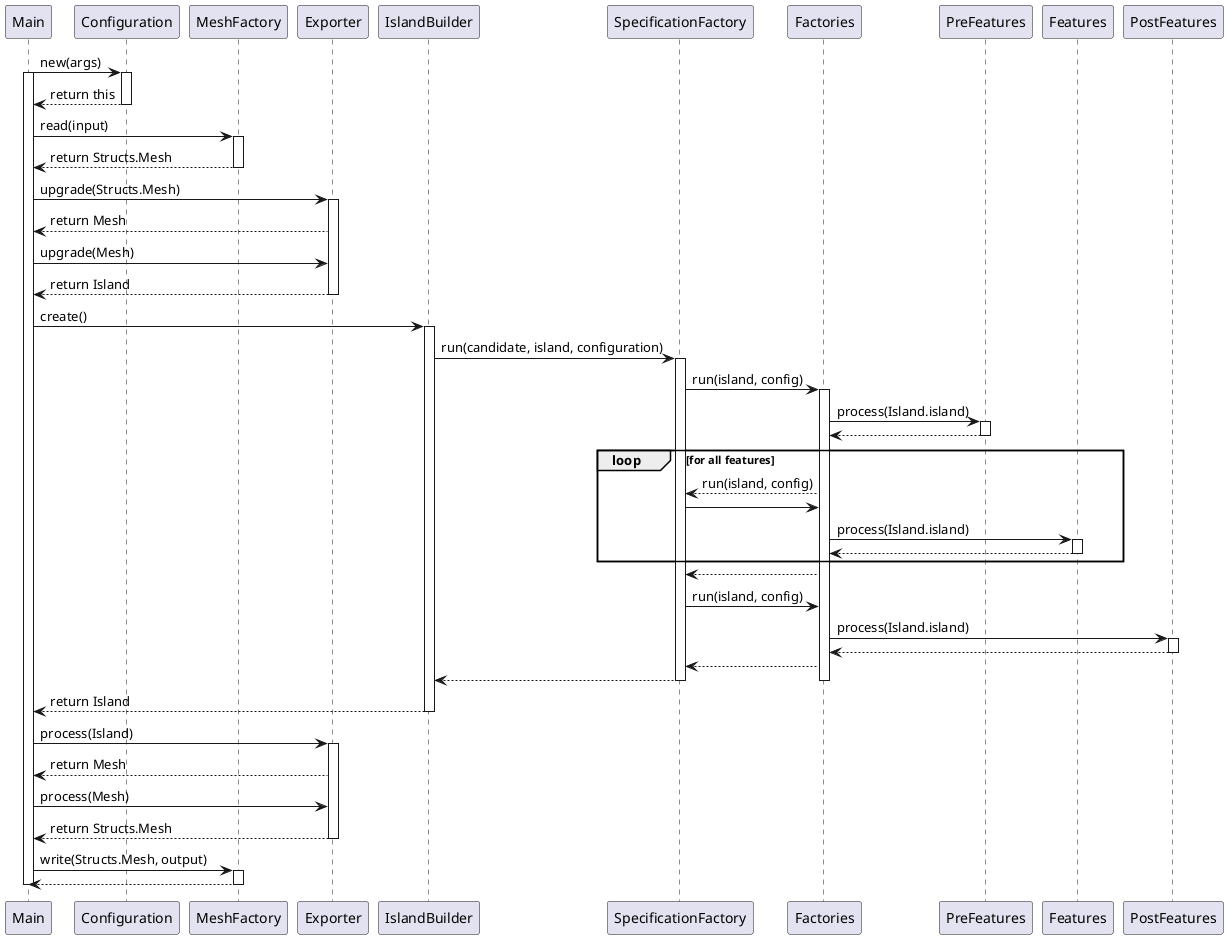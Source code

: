 @startuml

participant Main
participant Configuration
participant MeshFactory
participant Exporter
participant IslandBuilder
participant SpecificationFactory
participant Factories
participant PreFeatures
participant Features
participant PostFeatures


Main -> Configuration : new(args)
activate Main
activate Configuration

Configuration --> Main : return this
deactivate Configuration

Main -> MeshFactory : read(input)
activate MeshFactory
MeshFactory --> Main : return Structs.Mesh
deactivate MeshFactory


Main -> Exporter : upgrade(Structs.Mesh)
activate Exporter
Exporter --> Main : return Mesh
Main -> Exporter : upgrade(Mesh)
Exporter --> Main : return Island
deactivate Exporter

Main -> IslandBuilder : create()
activate IslandBuilder

IslandBuilder -> SpecificationFactory : run(candidate, island, configuration)
activate SpecificationFactory

SpecificationFactory -> Factories : run(island, config)
activate Factories
Factories -> PreFeatures : process(Island.island)
activate PreFeatures
PreFeatures --> Factories
deactivate PreFeatures

loop for all features
Factories --> SpecificationFactory: run(island, config)
SpecificationFactory -> Factories
Factories -> Features : process(Island.island)
activate Features
Features --> Factories
deactivate Features
end

Factories --> SpecificationFactory
SpecificationFactory -> Factories : run(island, config)
Factories -> PostFeatures : process(Island.island)
activate PostFeatures
PostFeatures --> Factories
deactivate PostFeatures

Factories --> SpecificationFactory

SpecificationFactory --> IslandBuilder
deactivate Factories
deactivate SpecificationFactory
IslandBuilder --> Main : return Island
deactivate IslandBuilder
Main -> Exporter : process(Island)
activate Exporter
Exporter --> Main : return Mesh
Main -> Exporter : process(Mesh)
Exporter --> Main : return Structs.Mesh
deactivate Exporter

Main -> MeshFactory : write(Structs.Mesh, output)
activate MeshFactory
MeshFactory --> Main
deactivate MeshFactory

deactivate Main

@enduml
